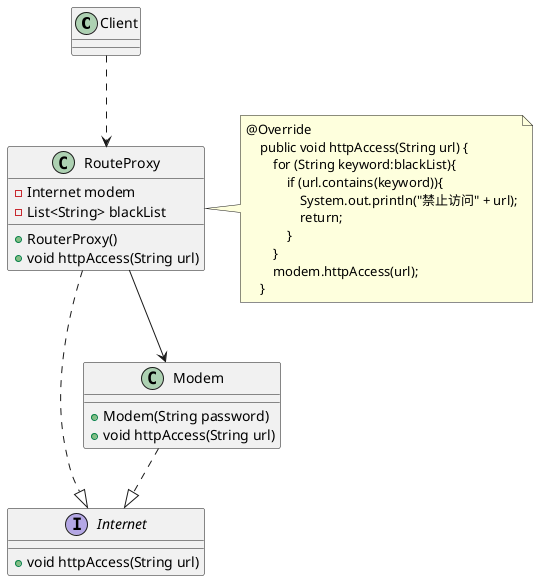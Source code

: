 @startuml
'https://plantuml.com/class-diagram

class Client{}
interface Internet{
  + void httpAccess(String url)
}

class Modem {
  + Modem(String password)
  + void httpAccess(String url)
}

class RouteProxy{
   - Internet modem
   - List<String> blackList

   + RouterProxy()
   + void httpAccess(String url)
}

Client ..> RouteProxy

RouteProxy ..|> Internet
Modem ..|> Internet

RouteProxy --> Modem

class RouteProxy
note right
   @Override
       public void httpAccess(String url) {
           for (String keyword:blackList){
               if (url.contains(keyword)){
                   System.out.println("禁止访问" + url);
                   return;
               }
           }
           modem.httpAccess(url);
       }
end note

@enduml